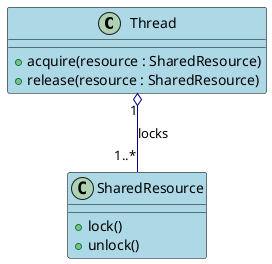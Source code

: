 @startuml DeadlockPattern_ClassDiagram

skinparam class {
    BackgroundColor LightBlue
    ArrowColor Navy
    BorderColor Black
}

class Thread {
    + acquire(resource : SharedResource)
    + release(resource : SharedResource)
}

class SharedResource {
    + lock()
    + unlock()
}

' This association shows that each Thread may hold one or more SharedResources.
Thread "1" o-- "1..*" SharedResource : locks

@enduml
